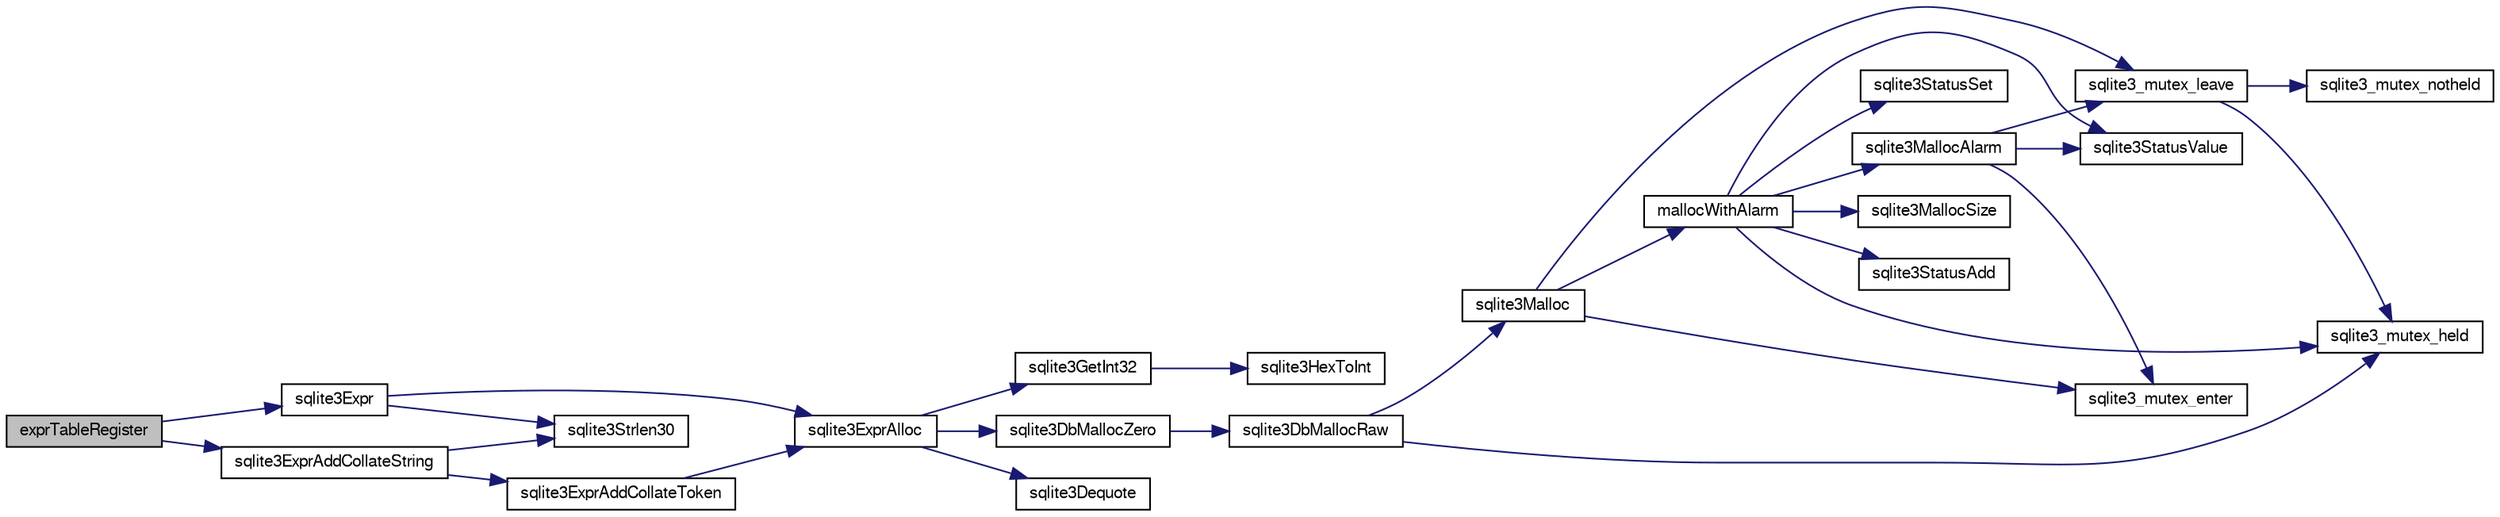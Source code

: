 digraph "exprTableRegister"
{
  edge [fontname="FreeSans",fontsize="10",labelfontname="FreeSans",labelfontsize="10"];
  node [fontname="FreeSans",fontsize="10",shape=record];
  rankdir="LR";
  Node107119 [label="exprTableRegister",height=0.2,width=0.4,color="black", fillcolor="grey75", style="filled", fontcolor="black"];
  Node107119 -> Node107120 [color="midnightblue",fontsize="10",style="solid",fontname="FreeSans"];
  Node107120 [label="sqlite3Expr",height=0.2,width=0.4,color="black", fillcolor="white", style="filled",URL="$sqlite3_8c.html#a790d28ff2bd0d13725c692e0c4ed7105"];
  Node107120 -> Node107121 [color="midnightblue",fontsize="10",style="solid",fontname="FreeSans"];
  Node107121 [label="sqlite3Strlen30",height=0.2,width=0.4,color="black", fillcolor="white", style="filled",URL="$sqlite3_8c.html#a3dcd80ba41f1a308193dee74857b62a7"];
  Node107120 -> Node107122 [color="midnightblue",fontsize="10",style="solid",fontname="FreeSans"];
  Node107122 [label="sqlite3ExprAlloc",height=0.2,width=0.4,color="black", fillcolor="white", style="filled",URL="$sqlite3_8c.html#a7f1c54604acd48617bd41d26f5db776d"];
  Node107122 -> Node107123 [color="midnightblue",fontsize="10",style="solid",fontname="FreeSans"];
  Node107123 [label="sqlite3GetInt32",height=0.2,width=0.4,color="black", fillcolor="white", style="filled",URL="$sqlite3_8c.html#a5f876209b4343549fc9224cd11c70928"];
  Node107123 -> Node107124 [color="midnightblue",fontsize="10",style="solid",fontname="FreeSans"];
  Node107124 [label="sqlite3HexToInt",height=0.2,width=0.4,color="black", fillcolor="white", style="filled",URL="$sqlite3_8c.html#ae3802c77b18399c03c8c9f973ff47239"];
  Node107122 -> Node107125 [color="midnightblue",fontsize="10",style="solid",fontname="FreeSans"];
  Node107125 [label="sqlite3DbMallocZero",height=0.2,width=0.4,color="black", fillcolor="white", style="filled",URL="$sqlite3_8c.html#a49cfebac9d6067a03442c92af73f33e4"];
  Node107125 -> Node107126 [color="midnightblue",fontsize="10",style="solid",fontname="FreeSans"];
  Node107126 [label="sqlite3DbMallocRaw",height=0.2,width=0.4,color="black", fillcolor="white", style="filled",URL="$sqlite3_8c.html#abbe8be0cf7175e11ddc3e2218fad924e"];
  Node107126 -> Node107127 [color="midnightblue",fontsize="10",style="solid",fontname="FreeSans"];
  Node107127 [label="sqlite3_mutex_held",height=0.2,width=0.4,color="black", fillcolor="white", style="filled",URL="$sqlite3_8c.html#acf77da68932b6bc163c5e68547ecc3e7"];
  Node107126 -> Node107128 [color="midnightblue",fontsize="10",style="solid",fontname="FreeSans"];
  Node107128 [label="sqlite3Malloc",height=0.2,width=0.4,color="black", fillcolor="white", style="filled",URL="$sqlite3_8c.html#a361a2eaa846b1885f123abe46f5d8b2b"];
  Node107128 -> Node107129 [color="midnightblue",fontsize="10",style="solid",fontname="FreeSans"];
  Node107129 [label="sqlite3_mutex_enter",height=0.2,width=0.4,color="black", fillcolor="white", style="filled",URL="$sqlite3_8c.html#a1c12cde690bd89f104de5cbad12a6bf5"];
  Node107128 -> Node107130 [color="midnightblue",fontsize="10",style="solid",fontname="FreeSans"];
  Node107130 [label="mallocWithAlarm",height=0.2,width=0.4,color="black", fillcolor="white", style="filled",URL="$sqlite3_8c.html#ab070d5cf8e48ec8a6a43cf025d48598b"];
  Node107130 -> Node107127 [color="midnightblue",fontsize="10",style="solid",fontname="FreeSans"];
  Node107130 -> Node107131 [color="midnightblue",fontsize="10",style="solid",fontname="FreeSans"];
  Node107131 [label="sqlite3StatusSet",height=0.2,width=0.4,color="black", fillcolor="white", style="filled",URL="$sqlite3_8c.html#afec7586c01fcb5ea17dc9d7725a589d9"];
  Node107130 -> Node107132 [color="midnightblue",fontsize="10",style="solid",fontname="FreeSans"];
  Node107132 [label="sqlite3StatusValue",height=0.2,width=0.4,color="black", fillcolor="white", style="filled",URL="$sqlite3_8c.html#a30b8ac296c6e200c1fa57708d52c6ef6"];
  Node107130 -> Node107133 [color="midnightblue",fontsize="10",style="solid",fontname="FreeSans"];
  Node107133 [label="sqlite3MallocAlarm",height=0.2,width=0.4,color="black", fillcolor="white", style="filled",URL="$sqlite3_8c.html#ada66988e8471d1198f3219c062377508"];
  Node107133 -> Node107132 [color="midnightblue",fontsize="10",style="solid",fontname="FreeSans"];
  Node107133 -> Node107134 [color="midnightblue",fontsize="10",style="solid",fontname="FreeSans"];
  Node107134 [label="sqlite3_mutex_leave",height=0.2,width=0.4,color="black", fillcolor="white", style="filled",URL="$sqlite3_8c.html#a5838d235601dbd3c1fa993555c6bcc93"];
  Node107134 -> Node107127 [color="midnightblue",fontsize="10",style="solid",fontname="FreeSans"];
  Node107134 -> Node107135 [color="midnightblue",fontsize="10",style="solid",fontname="FreeSans"];
  Node107135 [label="sqlite3_mutex_notheld",height=0.2,width=0.4,color="black", fillcolor="white", style="filled",URL="$sqlite3_8c.html#a83967c837c1c000d3b5adcfaa688f5dc"];
  Node107133 -> Node107129 [color="midnightblue",fontsize="10",style="solid",fontname="FreeSans"];
  Node107130 -> Node107136 [color="midnightblue",fontsize="10",style="solid",fontname="FreeSans"];
  Node107136 [label="sqlite3MallocSize",height=0.2,width=0.4,color="black", fillcolor="white", style="filled",URL="$sqlite3_8c.html#acf5d2a5f35270bafb050bd2def576955"];
  Node107130 -> Node107137 [color="midnightblue",fontsize="10",style="solid",fontname="FreeSans"];
  Node107137 [label="sqlite3StatusAdd",height=0.2,width=0.4,color="black", fillcolor="white", style="filled",URL="$sqlite3_8c.html#afa029f93586aeab4cc85360905dae9cd"];
  Node107128 -> Node107134 [color="midnightblue",fontsize="10",style="solid",fontname="FreeSans"];
  Node107122 -> Node107138 [color="midnightblue",fontsize="10",style="solid",fontname="FreeSans"];
  Node107138 [label="sqlite3Dequote",height=0.2,width=0.4,color="black", fillcolor="white", style="filled",URL="$sqlite3_8c.html#a7b0ccb71d60de662cbb09755454dee5d"];
  Node107119 -> Node107139 [color="midnightblue",fontsize="10",style="solid",fontname="FreeSans"];
  Node107139 [label="sqlite3ExprAddCollateString",height=0.2,width=0.4,color="black", fillcolor="white", style="filled",URL="$sqlite3_8c.html#ad4ab1428412fc5750fc3ec02e4f6e637"];
  Node107139 -> Node107121 [color="midnightblue",fontsize="10",style="solid",fontname="FreeSans"];
  Node107139 -> Node107140 [color="midnightblue",fontsize="10",style="solid",fontname="FreeSans"];
  Node107140 [label="sqlite3ExprAddCollateToken",height=0.2,width=0.4,color="black", fillcolor="white", style="filled",URL="$sqlite3_8c.html#a78ef60a4dbac9c172ee8130d7d497935"];
  Node107140 -> Node107122 [color="midnightblue",fontsize="10",style="solid",fontname="FreeSans"];
}
